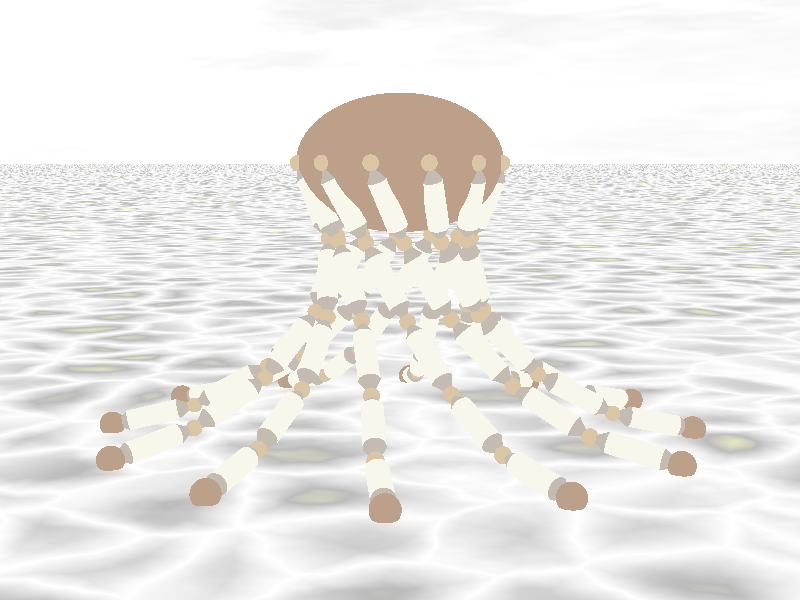 // ==== Standard POV-Ray Includes ====
#include "colors.inc"	  // Standard Color definitions
#include "textures.inc"	  // Standard Texture definitions
#include "functions.inc"  // internal functions usable in user defined functions
#include "skies.inc"

// set a color of the background (sky)
// Create an infinite sphere around scene and allow any pigment on it

object { O_Cloud1 hollow }

// Create an infinite sphere around scene and allow any pigment on it
sky_sphere {
  pigment {
    gradient y
    color_map { [0.0 color rgb <0.7,0.7,1.0>] [1.0 color blue 0.5] }
  }
}
                        

// An infinite planar surface
// plane {<A, B, C>, D } where: A*x + B*y + C*z = D
plane {
  y, 0 // <X Y Z> unit surface normal, vector points "away from surface"
  // pattern for use in texture/pigment/normal/density
  
  texture
  {
	  pigment
	  {  
		// create a smooth color gradation map
		crackle
		color_map {
		  //  [ END_VAL color red R green G blue B filter F transmit T]
		  [ 0.0  color rgb<1,1,1>]
		  [ 0.5  color rgb<0.5,0.5,0.5>]
		  [ 1.0  color rgb<1,1,0.6>]
		} // color_map
        turbulence 0.2
		scale 4
	  }
	  rotate y*45
  }

}

fog {
  fog_type   2 // ground fog
  distance   200
  color      rgb <0.7,0.7,1.0> 
  fog_offset 0.1
  fog_alt    10
  turbulence 0.8
}
           
                    
// perspective (default) camera
camera {
  location  <0.0, 8.0, -35.0>
  direction z*2
  look_at   <0.0, 4.0,  0.0>
  right     x*image_width/image_height
	  
}                 

light_source {
  0*x                  // light's position (translated below)
  color rgb <1,1,1>    // light's color
  area_light
  <30, 0, 0> <0, 0, 30> // lights spread out across this distance (x * z)
  6, 6                // total number of lights in grid (4x*4z = 16 lights)
  adaptive 1          // 0,1,2,3...
  jitter              // adds random softening of light
  circular
  translate <-40, 100, -40>
}        

               
               
#declare armPartLength = 2.5;               
#declare armDiameter = 0.3;
     
#declare armPart =
union
{
	sphere { <0,0,0> armDiameter * 0.75
		texture { Tinny_Brass }	
	}
	cone {
  		0,  0.0,
  		y*0.5, armDiameter
  		texture { Aluminum }
	}   
	cylinder
	{
		y*0.5, 
		y*(armPartLength - 0.5),
		armDiameter
		texture { Soft_Silver }
	}  
	cone {
  		y*(armPartLength - 0.5), armDiameter,
  		y*(armPartLength), 0
  		texture { Aluminum }
	}   	
}     
               
                              
#declare arm =
union
{
	#declare joint = <0,0,0>;
	#declare step = 1;
	#while (step <= 5)
		#declare rotation = <15*step, 0, 15*step>;
		object { armPart 
			rotate rotation
			translate joint
		}	
		#declare delta = vrotate(armPartLength*y, rotation);
		#declare joint = joint + delta;
		#declare step = step + 1;   // increment our counter
	#end            
	sphere { joint, armDiameter * 1.25 }
	rotate z*90
}
           
#declare bodyRadius = 3;           
           
#declare spider =      
union
{                    
		#declare yrot = 0;
		#while (yrot < 360)
	 		object { arm  
	 			rotate z*90
	 			rotate z * (- 40 )
	 			translate x*bodyRadius	 	
	 			rotate y * (yrot + 30)
	 		}
	 		#declare yrot = yrot + 30;
		#end

/*
		#declare yrot = 0;
		#while (yrot < 360)
	 		object { arm 
	 			rotate z * (0)
	 			rotate y * yrot
	 		}
	 		#declare yrot = yrot + 45;
		#end
*/
	sphere { <0,0,0> 1	
		scale <bodyRadius, 2, bodyRadius>
	}

	texture { Gold_Nugget }	   
		

}                       

object { spider
	translate y*8
	rotate y*15
}